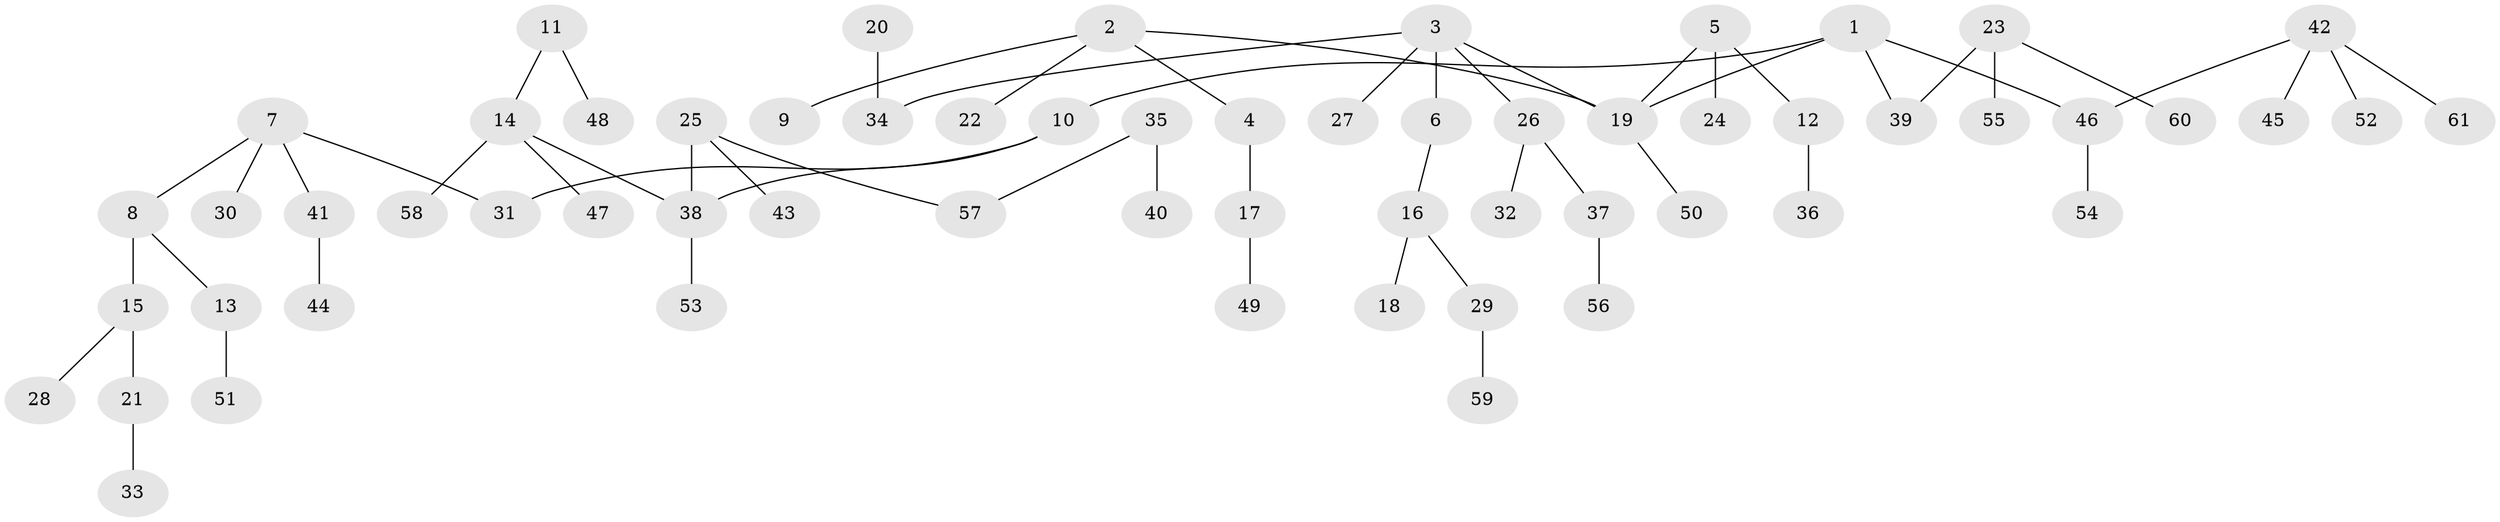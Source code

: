 // original degree distribution, {5: 0.046511627906976744, 4: 0.06976744186046512, 6: 0.011627906976744186, 3: 0.13953488372093023, 2: 0.2441860465116279, 1: 0.4883720930232558}
// Generated by graph-tools (version 1.1) at 2025/37/03/04/25 23:37:19]
// undirected, 61 vertices, 60 edges
graph export_dot {
  node [color=gray90,style=filled];
  1;
  2;
  3;
  4;
  5;
  6;
  7;
  8;
  9;
  10;
  11;
  12;
  13;
  14;
  15;
  16;
  17;
  18;
  19;
  20;
  21;
  22;
  23;
  24;
  25;
  26;
  27;
  28;
  29;
  30;
  31;
  32;
  33;
  34;
  35;
  36;
  37;
  38;
  39;
  40;
  41;
  42;
  43;
  44;
  45;
  46;
  47;
  48;
  49;
  50;
  51;
  52;
  53;
  54;
  55;
  56;
  57;
  58;
  59;
  60;
  61;
  1 -- 10 [weight=1.0];
  1 -- 19 [weight=1.0];
  1 -- 39 [weight=1.0];
  1 -- 46 [weight=1.0];
  2 -- 4 [weight=1.0];
  2 -- 9 [weight=1.0];
  2 -- 19 [weight=1.0];
  2 -- 22 [weight=1.0];
  3 -- 6 [weight=1.0];
  3 -- 19 [weight=1.0];
  3 -- 26 [weight=1.0];
  3 -- 27 [weight=1.0];
  3 -- 34 [weight=1.0];
  4 -- 17 [weight=1.0];
  5 -- 12 [weight=1.0];
  5 -- 19 [weight=1.0];
  5 -- 24 [weight=1.0];
  6 -- 16 [weight=1.0];
  7 -- 8 [weight=1.0];
  7 -- 30 [weight=1.0];
  7 -- 31 [weight=1.0];
  7 -- 41 [weight=1.0];
  8 -- 13 [weight=1.0];
  8 -- 15 [weight=1.0];
  10 -- 31 [weight=1.0];
  10 -- 38 [weight=1.0];
  11 -- 14 [weight=1.0];
  11 -- 48 [weight=1.0];
  12 -- 36 [weight=1.0];
  13 -- 51 [weight=1.0];
  14 -- 38 [weight=1.0];
  14 -- 47 [weight=1.0];
  14 -- 58 [weight=1.0];
  15 -- 21 [weight=1.0];
  15 -- 28 [weight=1.0];
  16 -- 18 [weight=1.0];
  16 -- 29 [weight=1.0];
  17 -- 49 [weight=1.0];
  19 -- 50 [weight=1.0];
  20 -- 34 [weight=1.0];
  21 -- 33 [weight=1.0];
  23 -- 39 [weight=1.0];
  23 -- 55 [weight=1.0];
  23 -- 60 [weight=1.0];
  25 -- 38 [weight=1.0];
  25 -- 43 [weight=1.0];
  25 -- 57 [weight=1.0];
  26 -- 32 [weight=1.0];
  26 -- 37 [weight=1.0];
  29 -- 59 [weight=1.0];
  35 -- 40 [weight=1.0];
  35 -- 57 [weight=1.0];
  37 -- 56 [weight=1.0];
  38 -- 53 [weight=1.0];
  41 -- 44 [weight=1.0];
  42 -- 45 [weight=1.0];
  42 -- 46 [weight=1.0];
  42 -- 52 [weight=1.0];
  42 -- 61 [weight=1.0];
  46 -- 54 [weight=1.0];
}
